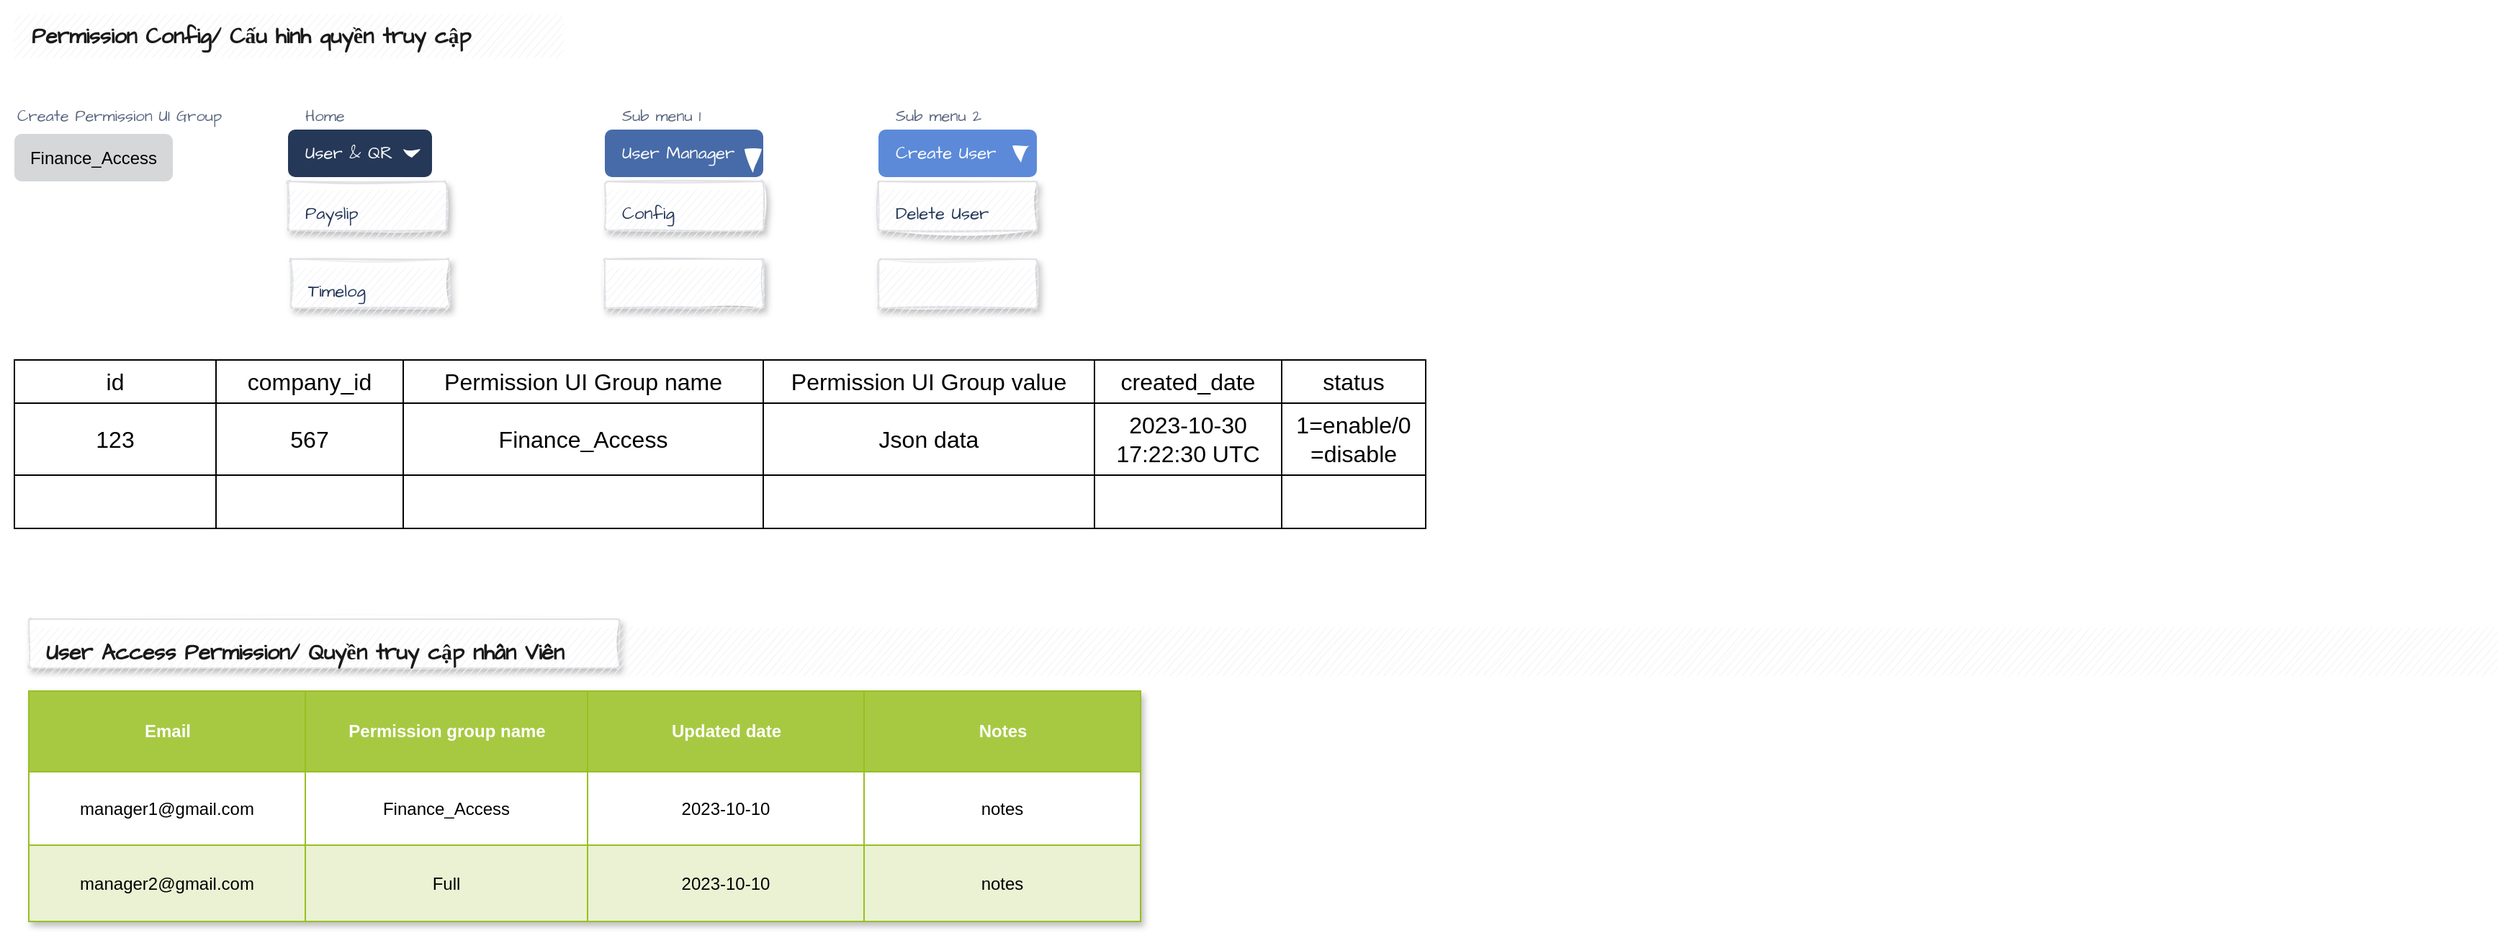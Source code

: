 <mxfile version="21.5.2" type="github">
  <diagram name="Page-1" id="DjkAw7XGQzpZr8emeJHv">
    <mxGraphModel dx="1195" dy="664" grid="1" gridSize="10" guides="1" tooltips="1" connect="1" arrows="1" fold="1" page="1" pageScale="1" pageWidth="1169" pageHeight="827" math="0" shadow="0">
      <root>
        <mxCell id="0" />
        <mxCell id="1" parent="0" />
        <mxCell id="kHUCV_6R6X-Z7UpYBtfR-1" value="Home" style="rounded=1;fillColor=none;strokeColor=none;html=1;fontColor=#596780;align=left;fontSize=11;spacingLeft=10;fontSize=11;sketch=1;hachureGap=4;pointerEvents=0;fontFamily=Architects Daughter;fontSource=https%3A%2F%2Ffonts.googleapis.com%2Fcss%3Ffamily%3DArchitects%2BDaughter;" parent="1" vertex="1">
          <mxGeometry x="240" y="120" width="100" height="20" as="geometry" />
        </mxCell>
        <mxCell id="kHUCV_6R6X-Z7UpYBtfR-2" value="User &amp;amp; QR" style="rounded=1;fillColor=#253858;strokeColor=none;html=1;fontColor=#ffffff;align=left;fontSize=12;spacingLeft=10;sketch=0;hachureGap=4;pointerEvents=0;fontFamily=Architects Daughter;fontSource=https%3A%2F%2Ffonts.googleapis.com%2Fcss%3Ffamily%3DArchitects%2BDaughter;" parent="1" vertex="1">
          <mxGeometry x="240" y="140" width="100" height="33" as="geometry" />
        </mxCell>
        <mxCell id="kHUCV_6R6X-Z7UpYBtfR-3" value="" style="shape=triangle;direction=south;fillColor=#ffffff;strokeColor=none;html=1;sketch=1;hachureGap=4;pointerEvents=0;fontFamily=Architects Daughter;fontSource=https%3A%2F%2Ffonts.googleapis.com%2Fcss%3Ffamily%3DArchitects%2BDaughter;fontSize=20;" parent="kHUCV_6R6X-Z7UpYBtfR-2" vertex="1">
          <mxGeometry x="1" y="0.5" width="12" height="6" relative="1" as="geometry">
            <mxPoint x="-20" y="-3" as="offset" />
          </mxGeometry>
        </mxCell>
        <mxCell id="kHUCV_6R6X-Z7UpYBtfR-4" value="" style="rounded=1;fillColor=#ffffff;strokeColor=#DFE1E5;shadow=1;html=1;arcSize=4;sketch=1;hachureGap=4;pointerEvents=0;fontFamily=Architects Daughter;fontSource=https%3A%2F%2Ffonts.googleapis.com%2Fcss%3Ffamily%3DArchitects%2BDaughter;fontSize=20;" parent="1" vertex="1">
          <mxGeometry x="240" y="176" width="110" height="34" as="geometry" />
        </mxCell>
        <mxCell id="kHUCV_6R6X-Z7UpYBtfR-5" value="Payslip" style="rounded=0;fillColor=#F4F5F7;strokeColor=none;shadow=0;html=1;align=left;fontSize=12;spacingLeft=10;fontColor=#253858;resizeWidth=1;sketch=1;hachureGap=4;pointerEvents=0;fontFamily=Architects Daughter;fontSource=https%3A%2F%2Ffonts.googleapis.com%2Fcss%3Ffamily%3DArchitects%2BDaughter;" parent="kHUCV_6R6X-Z7UpYBtfR-4" vertex="1">
          <mxGeometry width="110" height="33" relative="1" as="geometry">
            <mxPoint y="6" as="offset" />
          </mxGeometry>
        </mxCell>
        <mxCell id="kHUCV_6R6X-Z7UpYBtfR-9" value="Sub menu 1" style="rounded=1;fillColor=none;strokeColor=none;html=1;fontColor=#596780;align=left;fontSize=11;spacingLeft=10;fontSize=11;sketch=1;hachureGap=4;pointerEvents=0;fontFamily=Architects Daughter;fontSource=https%3A%2F%2Ffonts.googleapis.com%2Fcss%3Ffamily%3DArchitects%2BDaughter;" parent="1" vertex="1">
          <mxGeometry x="460" y="120" width="100" height="20" as="geometry" />
        </mxCell>
        <mxCell id="kHUCV_6R6X-Z7UpYBtfR-10" value="User Manager" style="rounded=1;fillColor=#476BA8;strokeColor=none;html=1;fontColor=#ffffff;align=left;fontSize=12;spacingLeft=10;sketch=0;hachureGap=4;pointerEvents=0;fontFamily=Architects Daughter;fontSource=https%3A%2F%2Ffonts.googleapis.com%2Fcss%3Ffamily%3DArchitects%2BDaughter;" parent="1" vertex="1">
          <mxGeometry x="460" y="140" width="110" height="33" as="geometry" />
        </mxCell>
        <mxCell id="kHUCV_6R6X-Z7UpYBtfR-12" value="" style="rounded=1;fillColor=#ffffff;strokeColor=#DFE1E5;shadow=1;html=1;arcSize=4;sketch=1;hachureGap=4;pointerEvents=0;fontFamily=Architects Daughter;fontSource=https%3A%2F%2Ffonts.googleapis.com%2Fcss%3Ffamily%3DArchitects%2BDaughter;fontSize=20;" parent="1" vertex="1">
          <mxGeometry x="460" y="176" width="110" height="34" as="geometry" />
        </mxCell>
        <mxCell id="kHUCV_6R6X-Z7UpYBtfR-13" value="Config" style="rounded=0;fillColor=#F4F5F7;strokeColor=none;shadow=0;html=1;align=left;fontSize=12;spacingLeft=10;fontColor=#253858;resizeWidth=1;sketch=1;hachureGap=4;pointerEvents=0;fontFamily=Architects Daughter;fontSource=https%3A%2F%2Ffonts.googleapis.com%2Fcss%3Ffamily%3DArchitects%2BDaughter;" parent="kHUCV_6R6X-Z7UpYBtfR-12" vertex="1">
          <mxGeometry width="110" height="33" relative="1" as="geometry">
            <mxPoint y="6" as="offset" />
          </mxGeometry>
        </mxCell>
        <mxCell id="kHUCV_6R6X-Z7UpYBtfR-14" value="Sub menu 2" style="rounded=1;fillColor=none;strokeColor=none;html=1;fontColor=#596780;align=left;fontSize=11;spacingLeft=10;fontSize=11;sketch=1;hachureGap=4;pointerEvents=0;fontFamily=Architects Daughter;fontSource=https%3A%2F%2Ffonts.googleapis.com%2Fcss%3Ffamily%3DArchitects%2BDaughter;" parent="1" vertex="1">
          <mxGeometry x="650" y="120" width="100" height="20" as="geometry" />
        </mxCell>
        <mxCell id="kHUCV_6R6X-Z7UpYBtfR-15" value="Create User" style="rounded=1;fillColor=#5C8AD9;strokeColor=none;html=1;fontColor=#ffffff;align=left;fontSize=12;spacingLeft=10;sketch=0;hachureGap=4;pointerEvents=0;fontFamily=Architects Daughter;fontSource=https%3A%2F%2Ffonts.googleapis.com%2Fcss%3Ffamily%3DArchitects%2BDaughter;" parent="1" vertex="1">
          <mxGeometry x="650" y="140" width="110" height="33" as="geometry" />
        </mxCell>
        <mxCell id="kHUCV_6R6X-Z7UpYBtfR-16" value="" style="rounded=1;fillColor=#ffffff;strokeColor=#DFE1E5;shadow=1;html=1;arcSize=4;sketch=1;hachureGap=4;pointerEvents=0;fontFamily=Architects Daughter;fontSource=https%3A%2F%2Ffonts.googleapis.com%2Fcss%3Ffamily%3DArchitects%2BDaughter;fontSize=20;" parent="1" vertex="1">
          <mxGeometry x="650" y="176" width="110" height="34" as="geometry" />
        </mxCell>
        <mxCell id="kHUCV_6R6X-Z7UpYBtfR-17" value="Delete User" style="rounded=0;fillColor=#F4F5F7;strokeColor=none;shadow=0;html=1;align=left;fontSize=12;spacingLeft=10;fontColor=#253858;resizeWidth=1;sketch=1;hachureGap=4;pointerEvents=0;fontFamily=Architects Daughter;fontSource=https%3A%2F%2Ffonts.googleapis.com%2Fcss%3Ffamily%3DArchitects%2BDaughter;" parent="kHUCV_6R6X-Z7UpYBtfR-16" vertex="1">
          <mxGeometry width="110" height="33" relative="1" as="geometry">
            <mxPoint y="6" as="offset" />
          </mxGeometry>
        </mxCell>
        <mxCell id="kHUCV_6R6X-Z7UpYBtfR-18" value="&lt;font color=&quot;#000000&quot;&gt;Finance_Access&lt;/font&gt;" style="rounded=1;fillColor=#D6D7D9;strokeColor=none;html=1;whiteSpace=wrap;fontColor=#596780;align=center;verticalAlign=middle;fontStyle=0;fontSize=12;sketch=0;" parent="1" vertex="1">
          <mxGeometry x="50" y="143" width="110" height="33" as="geometry" />
        </mxCell>
        <mxCell id="kHUCV_6R6X-Z7UpYBtfR-19" value="Create Permission UI Group" style="rounded=1;fillColor=none;strokeColor=none;html=1;fontColor=#596780;align=left;fontSize=11;spacingLeft=10;fontSize=11;sketch=1;hachureGap=4;pointerEvents=0;fontFamily=Architects Daughter;fontSource=https%3A%2F%2Ffonts.googleapis.com%2Fcss%3Ffamily%3DArchitects%2BDaughter;" parent="1" vertex="1">
          <mxGeometry x="40" y="120" width="100" height="20" as="geometry" />
        </mxCell>
        <mxCell id="kHUCV_6R6X-Z7UpYBtfR-22" value="" style="shape=triangle;direction=south;fillColor=#ffffff;strokeColor=none;html=1;sketch=1;hachureGap=4;pointerEvents=0;fontFamily=Architects Daughter;fontSource=https%3A%2F%2Ffonts.googleapis.com%2Fcss%3Ffamily%3DArchitects%2BDaughter;fontSize=20;" parent="1" vertex="1">
          <mxGeometry x="557" y="153.5" width="12" height="16.5" as="geometry" />
        </mxCell>
        <mxCell id="kHUCV_6R6X-Z7UpYBtfR-24" value="" style="shape=triangle;direction=south;fillColor=#ffffff;strokeColor=none;html=1;sketch=1;hachureGap=4;pointerEvents=0;fontFamily=Architects Daughter;fontSource=https%3A%2F%2Ffonts.googleapis.com%2Fcss%3Ffamily%3DArchitects%2BDaughter;fontSize=20;" parent="1" vertex="1">
          <mxGeometry x="743" y="151.25" width="12" height="11.75" as="geometry" />
        </mxCell>
        <mxCell id="kHUCV_6R6X-Z7UpYBtfR-27" value="Assets" style="childLayout=tableLayout;recursiveResize=0;strokeColor=#98bf21;fillColor=#A7C942;shadow=1;movable=1;resizable=1;rotatable=1;deletable=1;editable=1;locked=0;connectable=1;resizeLast=0;metaEdit=1;direction=south;" parent="1" vertex="1">
          <mxGeometry x="60" y="530" width="772" height="160" as="geometry" />
        </mxCell>
        <mxCell id="kHUCV_6R6X-Z7UpYBtfR-28" style="shape=tableRow;horizontal=0;startSize=0;swimlaneHead=0;swimlaneBody=0;top=0;left=0;bottom=0;right=0;dropTarget=0;collapsible=0;recursiveResize=0;expand=0;fontStyle=0;strokeColor=inherit;fillColor=#ffffff;movable=1;resizable=1;rotatable=1;deletable=1;editable=1;locked=0;connectable=1;" parent="kHUCV_6R6X-Z7UpYBtfR-27" vertex="1">
          <mxGeometry width="772" height="56" as="geometry" />
        </mxCell>
        <mxCell id="kHUCV_6R6X-Z7UpYBtfR-29" value="Email" style="connectable=1;recursiveResize=0;strokeColor=inherit;fillColor=#A7C942;align=center;fontStyle=1;fontColor=#FFFFFF;html=1;movable=1;resizable=1;rotatable=1;deletable=1;editable=1;locked=0;" parent="kHUCV_6R6X-Z7UpYBtfR-28" vertex="1">
          <mxGeometry width="192" height="56" as="geometry">
            <mxRectangle width="192" height="56" as="alternateBounds" />
          </mxGeometry>
        </mxCell>
        <mxCell id="kHUCV_6R6X-Z7UpYBtfR-30" value="Permission group name" style="connectable=1;recursiveResize=0;strokeColor=inherit;fillColor=#A7C942;align=center;fontStyle=1;fontColor=#FFFFFF;html=1;movable=1;resizable=1;rotatable=1;deletable=1;editable=1;locked=0;" parent="kHUCV_6R6X-Z7UpYBtfR-28" vertex="1">
          <mxGeometry x="192" width="196" height="56" as="geometry">
            <mxRectangle width="196" height="56" as="alternateBounds" />
          </mxGeometry>
        </mxCell>
        <mxCell id="kHUCV_6R6X-Z7UpYBtfR-31" value="Updated date" style="connectable=1;recursiveResize=0;strokeColor=inherit;fillColor=#A7C942;align=center;fontStyle=1;fontColor=#FFFFFF;html=1;movable=1;resizable=1;rotatable=1;deletable=1;editable=1;locked=0;" parent="kHUCV_6R6X-Z7UpYBtfR-28" vertex="1">
          <mxGeometry x="388" width="192" height="56" as="geometry">
            <mxRectangle width="192" height="56" as="alternateBounds" />
          </mxGeometry>
        </mxCell>
        <mxCell id="kHUCV_6R6X-Z7UpYBtfR-106" value="Notes" style="connectable=1;recursiveResize=0;strokeColor=inherit;fillColor=#A7C942;align=center;fontStyle=1;fontColor=#FFFFFF;html=1;movable=1;resizable=1;rotatable=1;deletable=1;editable=1;locked=0;" parent="kHUCV_6R6X-Z7UpYBtfR-28" vertex="1">
          <mxGeometry x="580" width="192" height="56" as="geometry">
            <mxRectangle width="192" height="56" as="alternateBounds" />
          </mxGeometry>
        </mxCell>
        <mxCell id="kHUCV_6R6X-Z7UpYBtfR-32" value="" style="shape=tableRow;horizontal=0;startSize=0;swimlaneHead=0;swimlaneBody=0;top=0;left=0;bottom=0;right=0;dropTarget=0;collapsible=0;recursiveResize=0;expand=0;fontStyle=0;strokeColor=inherit;fillColor=#ffffff;movable=1;resizable=1;rotatable=1;deletable=1;editable=1;locked=0;connectable=1;" parent="kHUCV_6R6X-Z7UpYBtfR-27" vertex="1">
          <mxGeometry y="56" width="772" height="51" as="geometry" />
        </mxCell>
        <mxCell id="kHUCV_6R6X-Z7UpYBtfR-33" value="manager1@gmail.com" style="connectable=1;recursiveResize=0;strokeColor=inherit;fillColor=inherit;align=center;whiteSpace=wrap;html=1;movable=1;resizable=1;rotatable=1;deletable=1;editable=1;locked=0;" parent="kHUCV_6R6X-Z7UpYBtfR-32" vertex="1">
          <mxGeometry width="192" height="51" as="geometry">
            <mxRectangle width="192" height="51" as="alternateBounds" />
          </mxGeometry>
        </mxCell>
        <mxCell id="kHUCV_6R6X-Z7UpYBtfR-34" value="Finance_Access" style="connectable=1;recursiveResize=0;strokeColor=inherit;fillColor=inherit;align=center;whiteSpace=wrap;html=1;movable=1;resizable=1;rotatable=1;deletable=1;editable=1;locked=0;" parent="kHUCV_6R6X-Z7UpYBtfR-32" vertex="1">
          <mxGeometry x="192" width="196" height="51" as="geometry">
            <mxRectangle width="196" height="51" as="alternateBounds" />
          </mxGeometry>
        </mxCell>
        <mxCell id="kHUCV_6R6X-Z7UpYBtfR-35" value="2023-10-10" style="connectable=1;recursiveResize=0;strokeColor=inherit;fillColor=inherit;align=center;whiteSpace=wrap;html=1;movable=1;resizable=1;rotatable=1;deletable=1;editable=1;locked=0;" parent="kHUCV_6R6X-Z7UpYBtfR-32" vertex="1">
          <mxGeometry x="388" width="192" height="51" as="geometry">
            <mxRectangle width="192" height="51" as="alternateBounds" />
          </mxGeometry>
        </mxCell>
        <mxCell id="kHUCV_6R6X-Z7UpYBtfR-107" value="notes" style="connectable=1;recursiveResize=0;strokeColor=inherit;fillColor=inherit;align=center;whiteSpace=wrap;html=1;movable=1;resizable=1;rotatable=1;deletable=1;editable=1;locked=0;" parent="kHUCV_6R6X-Z7UpYBtfR-32" vertex="1">
          <mxGeometry x="580" width="192" height="51" as="geometry">
            <mxRectangle width="192" height="51" as="alternateBounds" />
          </mxGeometry>
        </mxCell>
        <mxCell id="kHUCV_6R6X-Z7UpYBtfR-36" value="" style="shape=tableRow;horizontal=0;startSize=0;swimlaneHead=0;swimlaneBody=0;top=0;left=0;bottom=0;right=0;dropTarget=0;collapsible=0;recursiveResize=0;expand=0;fontStyle=1;strokeColor=inherit;fillColor=#EAF2D3;movable=1;resizable=1;rotatable=1;deletable=1;editable=1;locked=0;connectable=1;" parent="kHUCV_6R6X-Z7UpYBtfR-27" vertex="1">
          <mxGeometry y="107" width="772" height="53" as="geometry" />
        </mxCell>
        <mxCell id="kHUCV_6R6X-Z7UpYBtfR-37" value="manager2@gmail.com" style="connectable=1;recursiveResize=0;strokeColor=inherit;fillColor=inherit;whiteSpace=wrap;html=1;movable=1;resizable=1;rotatable=1;deletable=1;editable=1;locked=0;" parent="kHUCV_6R6X-Z7UpYBtfR-36" vertex="1">
          <mxGeometry width="192" height="53" as="geometry">
            <mxRectangle width="192" height="53" as="alternateBounds" />
          </mxGeometry>
        </mxCell>
        <mxCell id="kHUCV_6R6X-Z7UpYBtfR-38" value="Full" style="connectable=1;recursiveResize=0;strokeColor=inherit;fillColor=inherit;whiteSpace=wrap;html=1;movable=1;resizable=1;rotatable=1;deletable=1;editable=1;locked=0;" parent="kHUCV_6R6X-Z7UpYBtfR-36" vertex="1">
          <mxGeometry x="192" width="196" height="53" as="geometry">
            <mxRectangle width="196" height="53" as="alternateBounds" />
          </mxGeometry>
        </mxCell>
        <mxCell id="kHUCV_6R6X-Z7UpYBtfR-39" value="2023-10-10" style="connectable=1;recursiveResize=0;strokeColor=inherit;fillColor=inherit;whiteSpace=wrap;html=1;movable=1;resizable=1;rotatable=1;deletable=1;editable=1;locked=0;" parent="kHUCV_6R6X-Z7UpYBtfR-36" vertex="1">
          <mxGeometry x="388" width="192" height="53" as="geometry">
            <mxRectangle width="192" height="53" as="alternateBounds" />
          </mxGeometry>
        </mxCell>
        <mxCell id="kHUCV_6R6X-Z7UpYBtfR-108" value="notes" style="connectable=1;recursiveResize=0;strokeColor=inherit;fillColor=inherit;whiteSpace=wrap;html=1;movable=1;resizable=1;rotatable=1;deletable=1;editable=1;locked=0;" parent="kHUCV_6R6X-Z7UpYBtfR-36" vertex="1">
          <mxGeometry x="580" width="192" height="53" as="geometry">
            <mxRectangle width="192" height="53" as="alternateBounds" />
          </mxGeometry>
        </mxCell>
        <mxCell id="xUmmG7ddhKaSM3RzZtJB-1" value="" style="rounded=1;fillColor=#ffffff;strokeColor=#DFE1E5;shadow=1;html=1;arcSize=4;sketch=1;hachureGap=4;pointerEvents=0;fontFamily=Architects Daughter;fontSource=https%3A%2F%2Ffonts.googleapis.com%2Fcss%3Ffamily%3DArchitects%2BDaughter;fontSize=20;" vertex="1" parent="1">
          <mxGeometry x="242" y="230" width="110" height="34" as="geometry" />
        </mxCell>
        <mxCell id="xUmmG7ddhKaSM3RzZtJB-2" value="Timelog" style="rounded=0;fillColor=#F4F5F7;strokeColor=none;shadow=0;html=1;align=left;fontSize=12;spacingLeft=10;fontColor=#253858;resizeWidth=1;sketch=1;hachureGap=4;pointerEvents=0;fontFamily=Architects Daughter;fontSource=https%3A%2F%2Ffonts.googleapis.com%2Fcss%3Ffamily%3DArchitects%2BDaughter;" vertex="1" parent="xUmmG7ddhKaSM3RzZtJB-1">
          <mxGeometry width="110" height="33" relative="1" as="geometry">
            <mxPoint y="6" as="offset" />
          </mxGeometry>
        </mxCell>
        <mxCell id="xUmmG7ddhKaSM3RzZtJB-3" value="" style="rounded=1;fillColor=#ffffff;strokeColor=#DFE1E5;shadow=1;html=1;arcSize=4;sketch=1;hachureGap=4;pointerEvents=0;fontFamily=Architects Daughter;fontSource=https%3A%2F%2Ffonts.googleapis.com%2Fcss%3Ffamily%3DArchitects%2BDaughter;fontSize=20;" vertex="1" parent="1">
          <mxGeometry x="460" y="230" width="110" height="34" as="geometry" />
        </mxCell>
        <mxCell id="xUmmG7ddhKaSM3RzZtJB-4" value="" style="rounded=0;fillColor=#F4F5F7;strokeColor=none;shadow=0;html=1;align=left;fontSize=12;spacingLeft=10;fontColor=#253858;resizeWidth=1;sketch=1;hachureGap=4;pointerEvents=0;fontFamily=Architects Daughter;fontSource=https%3A%2F%2Ffonts.googleapis.com%2Fcss%3Ffamily%3DArchitects%2BDaughter;" vertex="1" parent="xUmmG7ddhKaSM3RzZtJB-3">
          <mxGeometry width="110" height="33" relative="1" as="geometry">
            <mxPoint y="6" as="offset" />
          </mxGeometry>
        </mxCell>
        <mxCell id="xUmmG7ddhKaSM3RzZtJB-5" value="" style="rounded=1;fillColor=#ffffff;strokeColor=#DFE1E5;shadow=1;html=1;arcSize=4;sketch=1;hachureGap=4;pointerEvents=0;fontFamily=Architects Daughter;fontSource=https%3A%2F%2Ffonts.googleapis.com%2Fcss%3Ffamily%3DArchitects%2BDaughter;fontSize=20;" vertex="1" parent="1">
          <mxGeometry x="650" y="230" width="110" height="34" as="geometry" />
        </mxCell>
        <mxCell id="xUmmG7ddhKaSM3RzZtJB-6" value="" style="rounded=0;fillColor=#F4F5F7;strokeColor=none;shadow=0;html=1;align=left;fontSize=12;spacingLeft=10;fontColor=#253858;resizeWidth=1;sketch=1;hachureGap=4;pointerEvents=0;fontFamily=Architects Daughter;fontSource=https%3A%2F%2Ffonts.googleapis.com%2Fcss%3Ffamily%3DArchitects%2BDaughter;" vertex="1" parent="xUmmG7ddhKaSM3RzZtJB-5">
          <mxGeometry width="110" height="33" relative="1" as="geometry">
            <mxPoint y="6" as="offset" />
          </mxGeometry>
        </mxCell>
        <mxCell id="xUmmG7ddhKaSM3RzZtJB-7" value="" style="shape=table;startSize=0;container=1;collapsible=0;childLayout=tableLayout;fontSize=16;" vertex="1" parent="1">
          <mxGeometry x="50" y="300" width="980" height="117" as="geometry" />
        </mxCell>
        <mxCell id="xUmmG7ddhKaSM3RzZtJB-8" value="" style="shape=tableRow;horizontal=0;startSize=0;swimlaneHead=0;swimlaneBody=0;strokeColor=inherit;top=0;left=0;bottom=0;right=0;collapsible=0;dropTarget=0;fillColor=none;points=[[0,0.5],[1,0.5]];portConstraint=eastwest;fontSize=16;" vertex="1" parent="xUmmG7ddhKaSM3RzZtJB-7">
          <mxGeometry width="980" height="30" as="geometry" />
        </mxCell>
        <mxCell id="xUmmG7ddhKaSM3RzZtJB-9" value="id" style="shape=partialRectangle;html=1;whiteSpace=wrap;connectable=0;strokeColor=inherit;overflow=hidden;fillColor=none;top=0;left=0;bottom=0;right=0;pointerEvents=1;fontSize=16;" vertex="1" parent="xUmmG7ddhKaSM3RzZtJB-8">
          <mxGeometry width="140" height="30" as="geometry">
            <mxRectangle width="140" height="30" as="alternateBounds" />
          </mxGeometry>
        </mxCell>
        <mxCell id="xUmmG7ddhKaSM3RzZtJB-10" value="company_id" style="shape=partialRectangle;html=1;whiteSpace=wrap;connectable=0;strokeColor=inherit;overflow=hidden;fillColor=none;top=0;left=0;bottom=0;right=0;pointerEvents=1;fontSize=16;" vertex="1" parent="xUmmG7ddhKaSM3RzZtJB-8">
          <mxGeometry x="140" width="130" height="30" as="geometry">
            <mxRectangle width="130" height="30" as="alternateBounds" />
          </mxGeometry>
        </mxCell>
        <mxCell id="xUmmG7ddhKaSM3RzZtJB-11" value="Permission UI Group name" style="shape=partialRectangle;html=1;whiteSpace=wrap;connectable=0;strokeColor=inherit;overflow=hidden;fillColor=none;top=0;left=0;bottom=0;right=0;pointerEvents=1;fontSize=16;" vertex="1" parent="xUmmG7ddhKaSM3RzZtJB-8">
          <mxGeometry x="270" width="250" height="30" as="geometry">
            <mxRectangle width="250" height="30" as="alternateBounds" />
          </mxGeometry>
        </mxCell>
        <mxCell id="xUmmG7ddhKaSM3RzZtJB-20" value="Permission UI Group value" style="shape=partialRectangle;html=1;whiteSpace=wrap;connectable=0;strokeColor=inherit;overflow=hidden;fillColor=none;top=0;left=0;bottom=0;right=0;pointerEvents=1;fontSize=16;" vertex="1" parent="xUmmG7ddhKaSM3RzZtJB-8">
          <mxGeometry x="520" width="230" height="30" as="geometry">
            <mxRectangle width="230" height="30" as="alternateBounds" />
          </mxGeometry>
        </mxCell>
        <mxCell id="xUmmG7ddhKaSM3RzZtJB-23" value="created_date" style="shape=partialRectangle;html=1;whiteSpace=wrap;connectable=0;strokeColor=inherit;overflow=hidden;fillColor=none;top=0;left=0;bottom=0;right=0;pointerEvents=1;fontSize=16;" vertex="1" parent="xUmmG7ddhKaSM3RzZtJB-8">
          <mxGeometry x="750" width="130" height="30" as="geometry">
            <mxRectangle width="130" height="30" as="alternateBounds" />
          </mxGeometry>
        </mxCell>
        <mxCell id="xUmmG7ddhKaSM3RzZtJB-26" value="status" style="shape=partialRectangle;html=1;whiteSpace=wrap;connectable=0;strokeColor=inherit;overflow=hidden;fillColor=none;top=0;left=0;bottom=0;right=0;pointerEvents=1;fontSize=16;" vertex="1" parent="xUmmG7ddhKaSM3RzZtJB-8">
          <mxGeometry x="880" width="100" height="30" as="geometry">
            <mxRectangle width="100" height="30" as="alternateBounds" />
          </mxGeometry>
        </mxCell>
        <mxCell id="xUmmG7ddhKaSM3RzZtJB-12" value="" style="shape=tableRow;horizontal=0;startSize=0;swimlaneHead=0;swimlaneBody=0;strokeColor=inherit;top=0;left=0;bottom=0;right=0;collapsible=0;dropTarget=0;fillColor=none;points=[[0,0.5],[1,0.5]];portConstraint=eastwest;fontSize=16;" vertex="1" parent="xUmmG7ddhKaSM3RzZtJB-7">
          <mxGeometry y="30" width="980" height="50" as="geometry" />
        </mxCell>
        <mxCell id="xUmmG7ddhKaSM3RzZtJB-13" value="123" style="shape=partialRectangle;html=1;whiteSpace=wrap;connectable=0;strokeColor=inherit;overflow=hidden;fillColor=none;top=0;left=0;bottom=0;right=0;pointerEvents=1;fontSize=16;" vertex="1" parent="xUmmG7ddhKaSM3RzZtJB-12">
          <mxGeometry width="140" height="50" as="geometry">
            <mxRectangle width="140" height="50" as="alternateBounds" />
          </mxGeometry>
        </mxCell>
        <mxCell id="xUmmG7ddhKaSM3RzZtJB-14" value="567" style="shape=partialRectangle;html=1;whiteSpace=wrap;connectable=0;strokeColor=inherit;overflow=hidden;fillColor=none;top=0;left=0;bottom=0;right=0;pointerEvents=1;fontSize=16;" vertex="1" parent="xUmmG7ddhKaSM3RzZtJB-12">
          <mxGeometry x="140" width="130" height="50" as="geometry">
            <mxRectangle width="130" height="50" as="alternateBounds" />
          </mxGeometry>
        </mxCell>
        <mxCell id="xUmmG7ddhKaSM3RzZtJB-15" value="Finance_Access" style="shape=partialRectangle;html=1;whiteSpace=wrap;connectable=0;strokeColor=inherit;overflow=hidden;fillColor=none;top=0;left=0;bottom=0;right=0;pointerEvents=1;fontSize=16;" vertex="1" parent="xUmmG7ddhKaSM3RzZtJB-12">
          <mxGeometry x="270" width="250" height="50" as="geometry">
            <mxRectangle width="250" height="50" as="alternateBounds" />
          </mxGeometry>
        </mxCell>
        <mxCell id="xUmmG7ddhKaSM3RzZtJB-21" value="Json data" style="shape=partialRectangle;html=1;whiteSpace=wrap;connectable=0;strokeColor=inherit;overflow=hidden;fillColor=none;top=0;left=0;bottom=0;right=0;pointerEvents=1;fontSize=16;" vertex="1" parent="xUmmG7ddhKaSM3RzZtJB-12">
          <mxGeometry x="520" width="230" height="50" as="geometry">
            <mxRectangle width="230" height="50" as="alternateBounds" />
          </mxGeometry>
        </mxCell>
        <mxCell id="xUmmG7ddhKaSM3RzZtJB-24" value="2023-10-30 17:22:30 UTC" style="shape=partialRectangle;html=1;whiteSpace=wrap;connectable=0;strokeColor=inherit;overflow=hidden;fillColor=none;top=0;left=0;bottom=0;right=0;pointerEvents=1;fontSize=16;" vertex="1" parent="xUmmG7ddhKaSM3RzZtJB-12">
          <mxGeometry x="750" width="130" height="50" as="geometry">
            <mxRectangle width="130" height="50" as="alternateBounds" />
          </mxGeometry>
        </mxCell>
        <mxCell id="xUmmG7ddhKaSM3RzZtJB-27" value="1=enable/0 =disable" style="shape=partialRectangle;html=1;whiteSpace=wrap;connectable=0;strokeColor=inherit;overflow=hidden;fillColor=none;top=0;left=0;bottom=0;right=0;pointerEvents=1;fontSize=16;" vertex="1" parent="xUmmG7ddhKaSM3RzZtJB-12">
          <mxGeometry x="880" width="100" height="50" as="geometry">
            <mxRectangle width="100" height="50" as="alternateBounds" />
          </mxGeometry>
        </mxCell>
        <mxCell id="xUmmG7ddhKaSM3RzZtJB-16" value="" style="shape=tableRow;horizontal=0;startSize=0;swimlaneHead=0;swimlaneBody=0;strokeColor=inherit;top=0;left=0;bottom=0;right=0;collapsible=0;dropTarget=0;fillColor=none;points=[[0,0.5],[1,0.5]];portConstraint=eastwest;fontSize=16;" vertex="1" parent="xUmmG7ddhKaSM3RzZtJB-7">
          <mxGeometry y="80" width="980" height="37" as="geometry" />
        </mxCell>
        <mxCell id="xUmmG7ddhKaSM3RzZtJB-17" value="" style="shape=partialRectangle;html=1;whiteSpace=wrap;connectable=0;strokeColor=inherit;overflow=hidden;fillColor=none;top=0;left=0;bottom=0;right=0;pointerEvents=1;fontSize=16;" vertex="1" parent="xUmmG7ddhKaSM3RzZtJB-16">
          <mxGeometry width="140" height="37" as="geometry">
            <mxRectangle width="140" height="37" as="alternateBounds" />
          </mxGeometry>
        </mxCell>
        <mxCell id="xUmmG7ddhKaSM3RzZtJB-18" value="" style="shape=partialRectangle;html=1;whiteSpace=wrap;connectable=0;strokeColor=inherit;overflow=hidden;fillColor=none;top=0;left=0;bottom=0;right=0;pointerEvents=1;fontSize=16;" vertex="1" parent="xUmmG7ddhKaSM3RzZtJB-16">
          <mxGeometry x="140" width="130" height="37" as="geometry">
            <mxRectangle width="130" height="37" as="alternateBounds" />
          </mxGeometry>
        </mxCell>
        <mxCell id="xUmmG7ddhKaSM3RzZtJB-19" value="" style="shape=partialRectangle;html=1;whiteSpace=wrap;connectable=0;strokeColor=inherit;overflow=hidden;fillColor=none;top=0;left=0;bottom=0;right=0;pointerEvents=1;fontSize=16;" vertex="1" parent="xUmmG7ddhKaSM3RzZtJB-16">
          <mxGeometry x="270" width="250" height="37" as="geometry">
            <mxRectangle width="250" height="37" as="alternateBounds" />
          </mxGeometry>
        </mxCell>
        <mxCell id="xUmmG7ddhKaSM3RzZtJB-22" style="shape=partialRectangle;html=1;whiteSpace=wrap;connectable=0;strokeColor=inherit;overflow=hidden;fillColor=none;top=0;left=0;bottom=0;right=0;pointerEvents=1;fontSize=16;" vertex="1" parent="xUmmG7ddhKaSM3RzZtJB-16">
          <mxGeometry x="520" width="230" height="37" as="geometry">
            <mxRectangle width="230" height="37" as="alternateBounds" />
          </mxGeometry>
        </mxCell>
        <mxCell id="xUmmG7ddhKaSM3RzZtJB-25" style="shape=partialRectangle;html=1;whiteSpace=wrap;connectable=0;strokeColor=inherit;overflow=hidden;fillColor=none;top=0;left=0;bottom=0;right=0;pointerEvents=1;fontSize=16;" vertex="1" parent="xUmmG7ddhKaSM3RzZtJB-16">
          <mxGeometry x="750" width="130" height="37" as="geometry">
            <mxRectangle width="130" height="37" as="alternateBounds" />
          </mxGeometry>
        </mxCell>
        <mxCell id="xUmmG7ddhKaSM3RzZtJB-28" style="shape=partialRectangle;html=1;whiteSpace=wrap;connectable=0;strokeColor=inherit;overflow=hidden;fillColor=none;top=0;left=0;bottom=0;right=0;pointerEvents=1;fontSize=16;" vertex="1" parent="xUmmG7ddhKaSM3RzZtJB-16">
          <mxGeometry x="880" width="100" height="37" as="geometry">
            <mxRectangle width="100" height="37" as="alternateBounds" />
          </mxGeometry>
        </mxCell>
        <mxCell id="xUmmG7ddhKaSM3RzZtJB-38" value="" style="rounded=1;fillColor=#ffffff;strokeColor=#DFE1E5;shadow=1;html=1;arcSize=4;sketch=1;hachureGap=4;pointerEvents=0;fontFamily=Architects Daughter;fontSource=https%3A%2F%2Ffonts.googleapis.com%2Fcss%3Ffamily%3DArchitects%2BDaughter;fontSize=20;" vertex="1" parent="1">
          <mxGeometry x="60" y="480" width="410" height="34" as="geometry" />
        </mxCell>
        <mxCell id="xUmmG7ddhKaSM3RzZtJB-39" value="&lt;font color=&quot;#1a1a1a&quot; style=&quot;font-size: 15px;&quot;&gt;&lt;b&gt;User Access Permission/ Quyền truy cập nhân Viên&lt;/b&gt;&lt;/font&gt;" style="rounded=0;fillColor=#F4F5F7;strokeColor=none;shadow=0;html=1;align=left;fontSize=12;spacingLeft=10;fontColor=#253858;resizeWidth=1;sketch=1;hachureGap=4;pointerEvents=0;fontFamily=Architects Daughter;fontSource=https%3A%2F%2Ffonts.googleapis.com%2Fcss%3Ffamily%3DArchitects%2BDaughter;" vertex="1" parent="xUmmG7ddhKaSM3RzZtJB-38">
          <mxGeometry width="1714.545" height="33" relative="1" as="geometry">
            <mxPoint y="6" as="offset" />
          </mxGeometry>
        </mxCell>
        <mxCell id="xUmmG7ddhKaSM3RzZtJB-40" value="&lt;h4&gt;&lt;font color=&quot;#1a1a1a&quot; style=&quot;font-size: 15px;&quot;&gt;Permission Config/ Cấu hình quyền truy cập&lt;/font&gt;&lt;/h4&gt;" style="rounded=0;fillColor=#F4F5F7;strokeColor=none;shadow=0;html=1;align=left;fontSize=12;spacingLeft=10;fontColor=#253858;resizeWidth=1;sketch=1;hachureGap=4;pointerEvents=0;fontFamily=Architects Daughter;fontSource=https%3A%2F%2Ffonts.googleapis.com%2Fcss%3Ffamily%3DArchitects%2BDaughter;fontStyle=1" vertex="1" parent="1">
          <mxGeometry x="50" y="60" width="380" height="30" as="geometry" />
        </mxCell>
      </root>
    </mxGraphModel>
  </diagram>
</mxfile>
